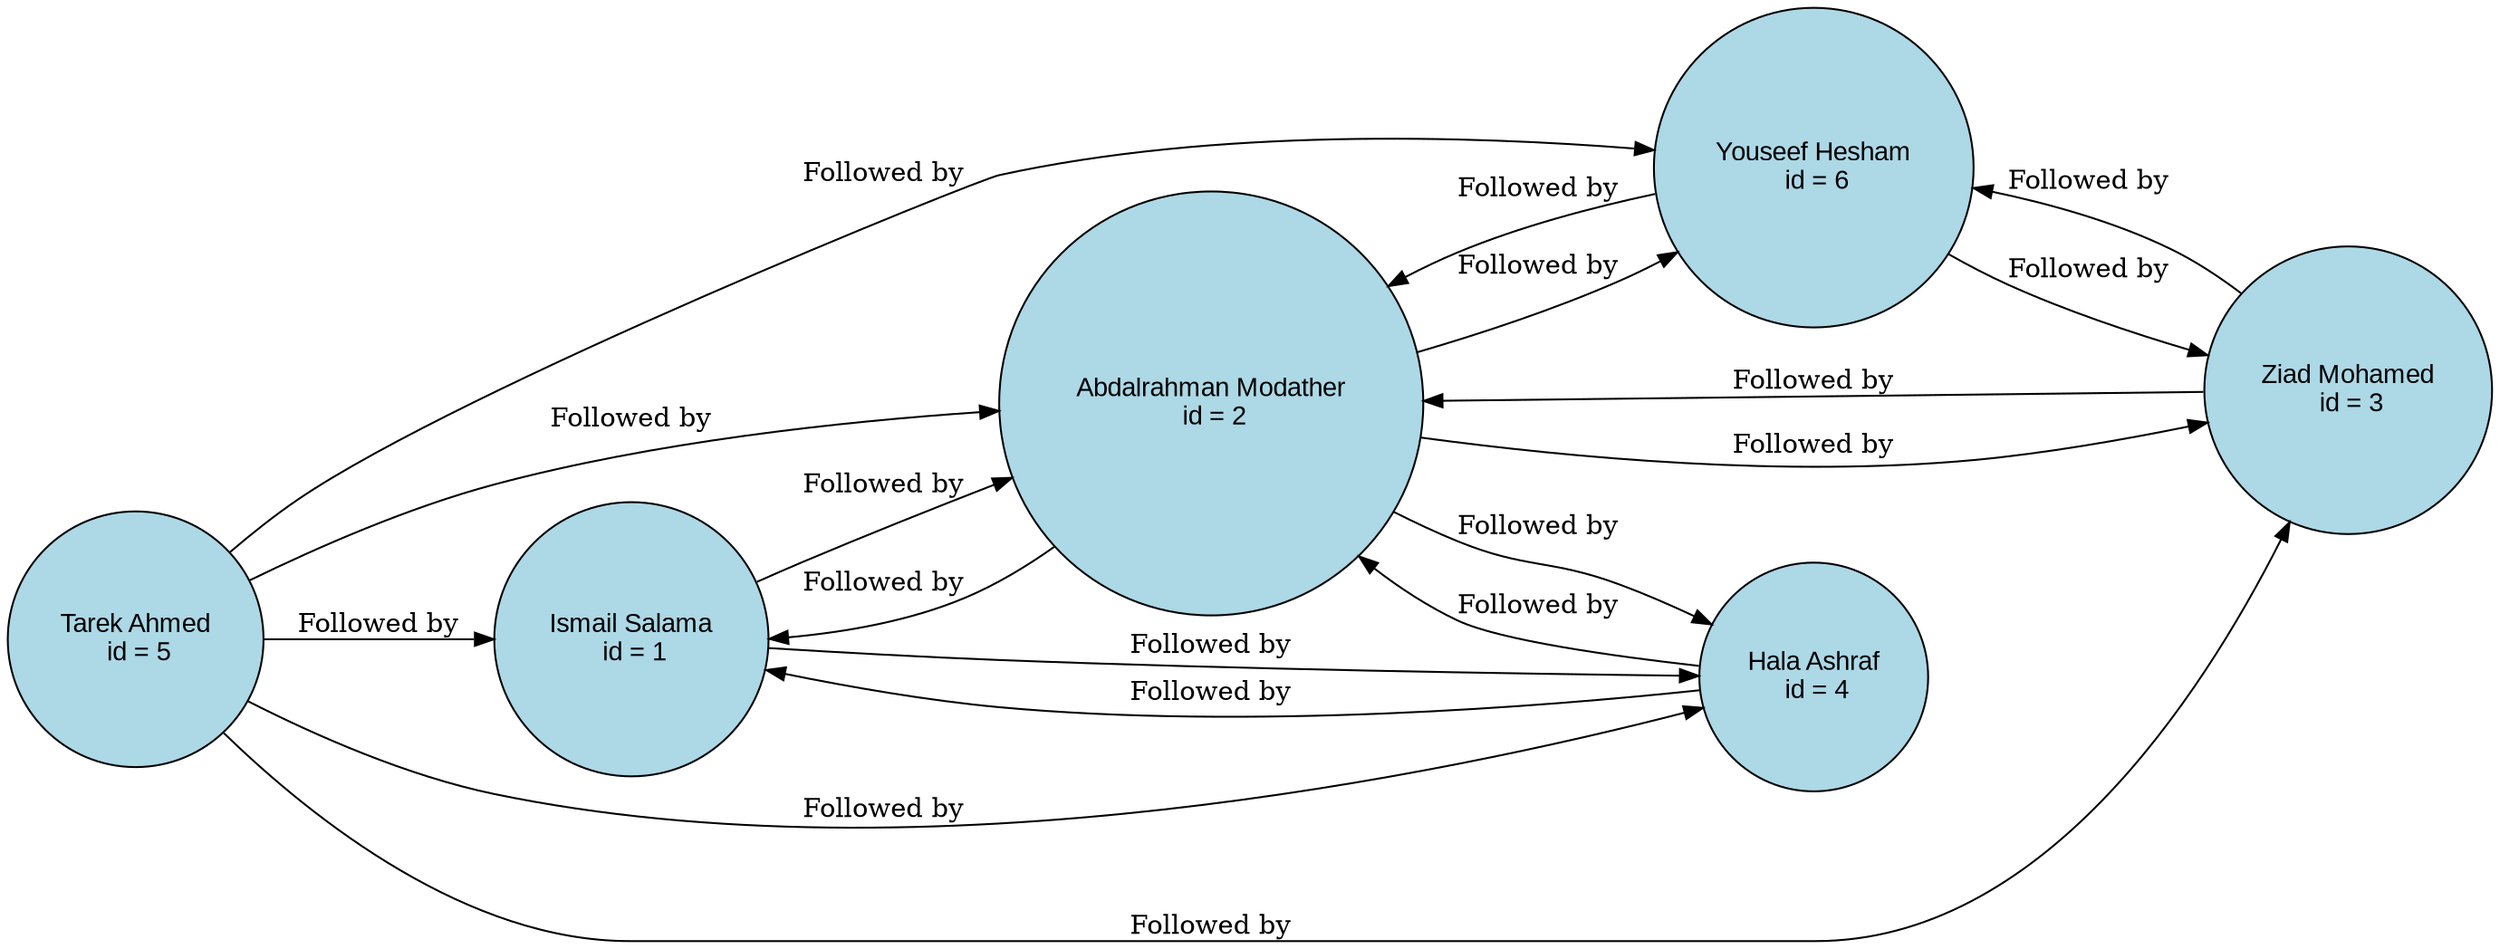 digraph {
rankdir=LR;
node [shape=circle, style=filled, fillcolor=lightblue, fontname=Arial, fontsize=14];
1 [label="Ismail Salama
 id = 1"];
1->2[label="Followed by"]
1->4[label="Followed by"]
2 [label="Abdalrahman Modather
 id = 2"];
2->1[label="Followed by"]
2->3[label="Followed by"]
2->4[label="Followed by"]
2->6[label="Followed by"]
3 [label="Ziad Mohamed
 id = 3"];
3->2[label="Followed by"]
3->6[label="Followed by"]
4 [label="Hala Ashraf
 id = 4"];
4->2[label="Followed by"]
4->1[label="Followed by"]
5 [label="Tarek Ahmed
 id = 5"];
5->2[label="Followed by"]
5->1[label="Followed by"]
5->3[label="Followed by"]
5->4[label="Followed by"]
5->6[label="Followed by"]
6 [label="Youseef Hesham
 id = 6"];
6->2[label="Followed by"]
6->3[label="Followed by"]
}